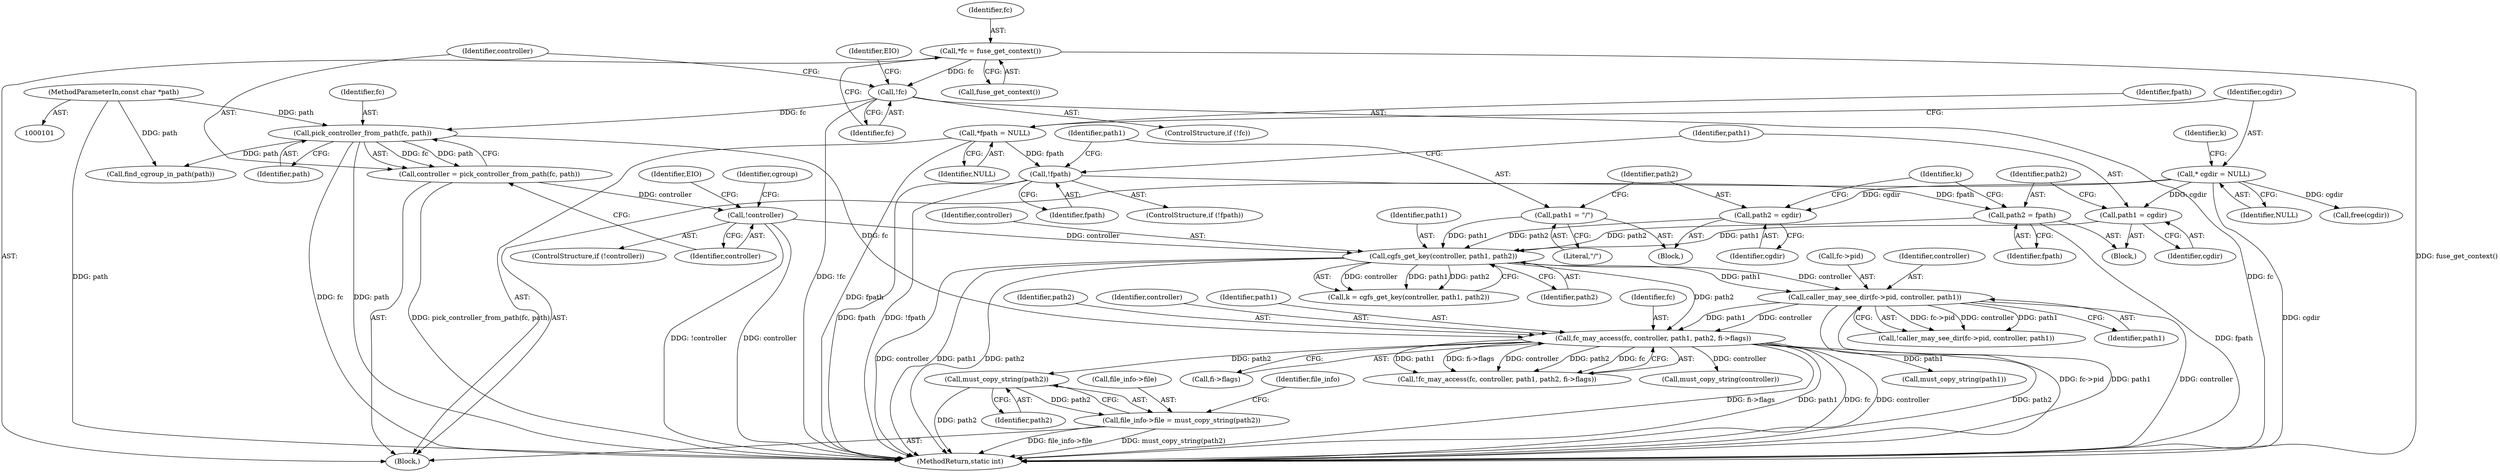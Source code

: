 digraph "0_lxcfs_a8b6c3e0537e90fba3c55910fd1b7229d54a60a7_2@API" {
"1000256" [label="(Call,must_copy_string(path2))"];
"1000211" [label="(Call,fc_may_access(fc, controller, path1, path2, fi->flags))"];
"1000135" [label="(Call,pick_controller_from_path(fc, path))"];
"1000128" [label="(Call,!fc)"];
"1000123" [label="(Call,*fc = fuse_get_context())"];
"1000102" [label="(MethodParameterIn,const char *path)"];
"1000197" [label="(Call,caller_may_see_dir(fc->pid, controller, path1))"];
"1000180" [label="(Call,cgfs_get_key(controller, path1, path2))"];
"1000139" [label="(Call,!controller)"];
"1000133" [label="(Call,controller = pick_controller_from_path(fc, path))"];
"1000172" [label="(Call,path1 = cgdir)"];
"1000113" [label="(Call,* cgdir = NULL)"];
"1000164" [label="(Call,path1 = \"/\")"];
"1000167" [label="(Call,path2 = cgdir)"];
"1000175" [label="(Call,path2 = fpath)"];
"1000161" [label="(Call,!fpath)"];
"1000107" [label="(Call,*fpath = NULL)"];
"1000252" [label="(Call,file_info->file = must_copy_string(path2))"];
"1000166" [label="(Literal,\"/\")"];
"1000160" [label="(ControlStructure,if (!fpath))"];
"1000135" [label="(Call,pick_controller_from_path(fc, path))"];
"1000119" [label="(Identifier,k)"];
"1000198" [label="(Call,fc->pid)"];
"1000104" [label="(Block,)"];
"1000138" [label="(ControlStructure,if (!controller))"];
"1000197" [label="(Call,caller_may_see_dir(fc->pid, controller, path1))"];
"1000288" [label="(MethodReturn,static int)"];
"1000128" [label="(Call,!fc)"];
"1000129" [label="(Identifier,fc)"];
"1000163" [label="(Block,)"];
"1000146" [label="(Call,find_cgroup_in_path(path))"];
"1000215" [label="(Identifier,path2)"];
"1000115" [label="(Identifier,NULL)"];
"1000161" [label="(Call,!fpath)"];
"1000175" [label="(Call,path2 = fpath)"];
"1000257" [label="(Identifier,path2)"];
"1000250" [label="(Call,must_copy_string(path1))"];
"1000127" [label="(ControlStructure,if (!fc))"];
"1000132" [label="(Identifier,EIO)"];
"1000201" [label="(Identifier,controller)"];
"1000213" [label="(Identifier,controller)"];
"1000162" [label="(Identifier,fpath)"];
"1000176" [label="(Identifier,path2)"];
"1000177" [label="(Identifier,fpath)"];
"1000108" [label="(Identifier,fpath)"];
"1000169" [label="(Identifier,cgdir)"];
"1000179" [label="(Identifier,k)"];
"1000214" [label="(Identifier,path1)"];
"1000211" [label="(Call,fc_may_access(fc, controller, path1, path2, fi->flags))"];
"1000216" [label="(Call,fi->flags)"];
"1000256" [label="(Call,must_copy_string(path2))"];
"1000136" [label="(Identifier,fc)"];
"1000125" [label="(Call,fuse_get_context())"];
"1000107" [label="(Call,*fpath = NULL)"];
"1000109" [label="(Identifier,NULL)"];
"1000165" [label="(Identifier,path1)"];
"1000168" [label="(Identifier,path2)"];
"1000140" [label="(Identifier,controller)"];
"1000143" [label="(Identifier,EIO)"];
"1000181" [label="(Identifier,controller)"];
"1000167" [label="(Call,path2 = cgdir)"];
"1000134" [label="(Identifier,controller)"];
"1000196" [label="(Call,!caller_may_see_dir(fc->pid, controller, path1))"];
"1000174" [label="(Identifier,cgdir)"];
"1000210" [label="(Call,!fc_may_access(fc, controller, path1, path2, fi->flags))"];
"1000133" [label="(Call,controller = pick_controller_from_path(fc, path))"];
"1000102" [label="(MethodParameterIn,const char *path)"];
"1000164" [label="(Call,path1 = \"/\")"];
"1000260" [label="(Identifier,file_info)"];
"1000178" [label="(Call,k = cgfs_get_key(controller, path1, path2))"];
"1000182" [label="(Identifier,path1)"];
"1000172" [label="(Call,path1 = cgdir)"];
"1000113" [label="(Call,* cgdir = NULL)"];
"1000173" [label="(Identifier,path1)"];
"1000114" [label="(Identifier,cgdir)"];
"1000284" [label="(Call,free(cgdir))"];
"1000145" [label="(Identifier,cgroup)"];
"1000180" [label="(Call,cgfs_get_key(controller, path1, path2))"];
"1000183" [label="(Identifier,path2)"];
"1000212" [label="(Identifier,fc)"];
"1000252" [label="(Call,file_info->file = must_copy_string(path2))"];
"1000139" [label="(Call,!controller)"];
"1000253" [label="(Call,file_info->file)"];
"1000244" [label="(Call,must_copy_string(controller))"];
"1000137" [label="(Identifier,path)"];
"1000171" [label="(Block,)"];
"1000123" [label="(Call,*fc = fuse_get_context())"];
"1000124" [label="(Identifier,fc)"];
"1000202" [label="(Identifier,path1)"];
"1000256" -> "1000252"  [label="AST: "];
"1000256" -> "1000257"  [label="CFG: "];
"1000257" -> "1000256"  [label="AST: "];
"1000252" -> "1000256"  [label="CFG: "];
"1000256" -> "1000288"  [label="DDG: path2"];
"1000256" -> "1000252"  [label="DDG: path2"];
"1000211" -> "1000256"  [label="DDG: path2"];
"1000211" -> "1000210"  [label="AST: "];
"1000211" -> "1000216"  [label="CFG: "];
"1000212" -> "1000211"  [label="AST: "];
"1000213" -> "1000211"  [label="AST: "];
"1000214" -> "1000211"  [label="AST: "];
"1000215" -> "1000211"  [label="AST: "];
"1000216" -> "1000211"  [label="AST: "];
"1000210" -> "1000211"  [label="CFG: "];
"1000211" -> "1000288"  [label="DDG: fi->flags"];
"1000211" -> "1000288"  [label="DDG: path1"];
"1000211" -> "1000288"  [label="DDG: fc"];
"1000211" -> "1000288"  [label="DDG: controller"];
"1000211" -> "1000288"  [label="DDG: path2"];
"1000211" -> "1000210"  [label="DDG: path1"];
"1000211" -> "1000210"  [label="DDG: fi->flags"];
"1000211" -> "1000210"  [label="DDG: controller"];
"1000211" -> "1000210"  [label="DDG: path2"];
"1000211" -> "1000210"  [label="DDG: fc"];
"1000135" -> "1000211"  [label="DDG: fc"];
"1000197" -> "1000211"  [label="DDG: controller"];
"1000197" -> "1000211"  [label="DDG: path1"];
"1000180" -> "1000211"  [label="DDG: path2"];
"1000211" -> "1000244"  [label="DDG: controller"];
"1000211" -> "1000250"  [label="DDG: path1"];
"1000135" -> "1000133"  [label="AST: "];
"1000135" -> "1000137"  [label="CFG: "];
"1000136" -> "1000135"  [label="AST: "];
"1000137" -> "1000135"  [label="AST: "];
"1000133" -> "1000135"  [label="CFG: "];
"1000135" -> "1000288"  [label="DDG: fc"];
"1000135" -> "1000288"  [label="DDG: path"];
"1000135" -> "1000133"  [label="DDG: fc"];
"1000135" -> "1000133"  [label="DDG: path"];
"1000128" -> "1000135"  [label="DDG: fc"];
"1000102" -> "1000135"  [label="DDG: path"];
"1000135" -> "1000146"  [label="DDG: path"];
"1000128" -> "1000127"  [label="AST: "];
"1000128" -> "1000129"  [label="CFG: "];
"1000129" -> "1000128"  [label="AST: "];
"1000132" -> "1000128"  [label="CFG: "];
"1000134" -> "1000128"  [label="CFG: "];
"1000128" -> "1000288"  [label="DDG: fc"];
"1000128" -> "1000288"  [label="DDG: !fc"];
"1000123" -> "1000128"  [label="DDG: fc"];
"1000123" -> "1000104"  [label="AST: "];
"1000123" -> "1000125"  [label="CFG: "];
"1000124" -> "1000123"  [label="AST: "];
"1000125" -> "1000123"  [label="AST: "];
"1000129" -> "1000123"  [label="CFG: "];
"1000123" -> "1000288"  [label="DDG: fuse_get_context()"];
"1000102" -> "1000101"  [label="AST: "];
"1000102" -> "1000288"  [label="DDG: path"];
"1000102" -> "1000146"  [label="DDG: path"];
"1000197" -> "1000196"  [label="AST: "];
"1000197" -> "1000202"  [label="CFG: "];
"1000198" -> "1000197"  [label="AST: "];
"1000201" -> "1000197"  [label="AST: "];
"1000202" -> "1000197"  [label="AST: "];
"1000196" -> "1000197"  [label="CFG: "];
"1000197" -> "1000288"  [label="DDG: controller"];
"1000197" -> "1000288"  [label="DDG: fc->pid"];
"1000197" -> "1000288"  [label="DDG: path1"];
"1000197" -> "1000196"  [label="DDG: fc->pid"];
"1000197" -> "1000196"  [label="DDG: controller"];
"1000197" -> "1000196"  [label="DDG: path1"];
"1000180" -> "1000197"  [label="DDG: controller"];
"1000180" -> "1000197"  [label="DDG: path1"];
"1000180" -> "1000178"  [label="AST: "];
"1000180" -> "1000183"  [label="CFG: "];
"1000181" -> "1000180"  [label="AST: "];
"1000182" -> "1000180"  [label="AST: "];
"1000183" -> "1000180"  [label="AST: "];
"1000178" -> "1000180"  [label="CFG: "];
"1000180" -> "1000288"  [label="DDG: controller"];
"1000180" -> "1000288"  [label="DDG: path1"];
"1000180" -> "1000288"  [label="DDG: path2"];
"1000180" -> "1000178"  [label="DDG: controller"];
"1000180" -> "1000178"  [label="DDG: path1"];
"1000180" -> "1000178"  [label="DDG: path2"];
"1000139" -> "1000180"  [label="DDG: controller"];
"1000172" -> "1000180"  [label="DDG: path1"];
"1000164" -> "1000180"  [label="DDG: path1"];
"1000167" -> "1000180"  [label="DDG: path2"];
"1000175" -> "1000180"  [label="DDG: path2"];
"1000139" -> "1000138"  [label="AST: "];
"1000139" -> "1000140"  [label="CFG: "];
"1000140" -> "1000139"  [label="AST: "];
"1000143" -> "1000139"  [label="CFG: "];
"1000145" -> "1000139"  [label="CFG: "];
"1000139" -> "1000288"  [label="DDG: !controller"];
"1000139" -> "1000288"  [label="DDG: controller"];
"1000133" -> "1000139"  [label="DDG: controller"];
"1000133" -> "1000104"  [label="AST: "];
"1000134" -> "1000133"  [label="AST: "];
"1000140" -> "1000133"  [label="CFG: "];
"1000133" -> "1000288"  [label="DDG: pick_controller_from_path(fc, path)"];
"1000172" -> "1000171"  [label="AST: "];
"1000172" -> "1000174"  [label="CFG: "];
"1000173" -> "1000172"  [label="AST: "];
"1000174" -> "1000172"  [label="AST: "];
"1000176" -> "1000172"  [label="CFG: "];
"1000113" -> "1000172"  [label="DDG: cgdir"];
"1000113" -> "1000104"  [label="AST: "];
"1000113" -> "1000115"  [label="CFG: "];
"1000114" -> "1000113"  [label="AST: "];
"1000115" -> "1000113"  [label="AST: "];
"1000119" -> "1000113"  [label="CFG: "];
"1000113" -> "1000288"  [label="DDG: cgdir"];
"1000113" -> "1000167"  [label="DDG: cgdir"];
"1000113" -> "1000284"  [label="DDG: cgdir"];
"1000164" -> "1000163"  [label="AST: "];
"1000164" -> "1000166"  [label="CFG: "];
"1000165" -> "1000164"  [label="AST: "];
"1000166" -> "1000164"  [label="AST: "];
"1000168" -> "1000164"  [label="CFG: "];
"1000167" -> "1000163"  [label="AST: "];
"1000167" -> "1000169"  [label="CFG: "];
"1000168" -> "1000167"  [label="AST: "];
"1000169" -> "1000167"  [label="AST: "];
"1000179" -> "1000167"  [label="CFG: "];
"1000175" -> "1000171"  [label="AST: "];
"1000175" -> "1000177"  [label="CFG: "];
"1000176" -> "1000175"  [label="AST: "];
"1000177" -> "1000175"  [label="AST: "];
"1000179" -> "1000175"  [label="CFG: "];
"1000175" -> "1000288"  [label="DDG: fpath"];
"1000161" -> "1000175"  [label="DDG: fpath"];
"1000161" -> "1000160"  [label="AST: "];
"1000161" -> "1000162"  [label="CFG: "];
"1000162" -> "1000161"  [label="AST: "];
"1000165" -> "1000161"  [label="CFG: "];
"1000173" -> "1000161"  [label="CFG: "];
"1000161" -> "1000288"  [label="DDG: fpath"];
"1000161" -> "1000288"  [label="DDG: !fpath"];
"1000107" -> "1000161"  [label="DDG: fpath"];
"1000107" -> "1000104"  [label="AST: "];
"1000107" -> "1000109"  [label="CFG: "];
"1000108" -> "1000107"  [label="AST: "];
"1000109" -> "1000107"  [label="AST: "];
"1000114" -> "1000107"  [label="CFG: "];
"1000107" -> "1000288"  [label="DDG: fpath"];
"1000252" -> "1000104"  [label="AST: "];
"1000253" -> "1000252"  [label="AST: "];
"1000260" -> "1000252"  [label="CFG: "];
"1000252" -> "1000288"  [label="DDG: file_info->file"];
"1000252" -> "1000288"  [label="DDG: must_copy_string(path2)"];
}

